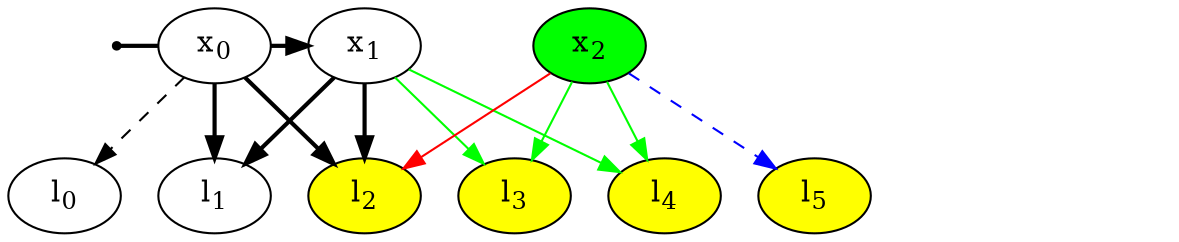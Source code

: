 digraph G {
 concentrate=true;

  x0i[shape=point label=<x<SUB>0_initial</SUB>>]
  x0[label=<x<SUB>0</SUB>>, style=filled color=black fillcolor=white];
  x1[label=<x<SUB>1</SUB>>, style=filled color="black" fillcolor=white];
  x2[label=<x<SUB>2</SUB>>, style=filled color="black" fillcolor=green]
  x3[label=<x<SUB>3</SUB>> style=invis]

  l0[label=<l<SUB>0</SUB>> style="filled" color="black" fillcolor="white"]
  l1[label=<l<SUB>1</SUB>> style="filled" color="black" fillcolor="white"]
  l2[label=<l<SUB>2</SUB>> style="filled" color="black" fillcolor="yellow"]
  l3[label=<l<SUB>3</SUB>> style="filled" color="black" fillcolor="yellow"]
  l4[label=<l<SUB>4</SUB>> style="filled" color="black" fillcolor="yellow"]
  l5[label=<l<SUB>5</SUB>> style="filled" color="black" fillcolor="yellow"]
  l6[label=<l<SUB>6</SUB>> style=invis]
  l7[label=<l<SUB>7</SUB>> style=invis]


  edge  [style=bold, fontname="Arial" weight=1]

  x0i -> x0 [arrowhead=none constraint=false]
  
  x0 -> x1 [color=black constraint=false];

  x0 -> l0 [style=dashed color=black]

  x0 -> l1 [color=black]
  x0 -> l2 [color=black]

  x1 -> l1 [color=black]
  x1 -> l2 [color=black]

  x1 -> l3 [style=filled color=green]
  x1 -> l4 [style=filled color=green]

  x2 -> l2 [style=filled color=red]
  x2 -> l3 [style=filled color=green]
  x2 -> l4 [style=filled color=green]

  x2 -> l5 [style=dashed color=blue]

  x3 -> l4 [style=invis]
  x3 -> l5 [style=invis]

  x3 -> l6 [style=invis]
  x3 -> l7 [style=invis]

}

